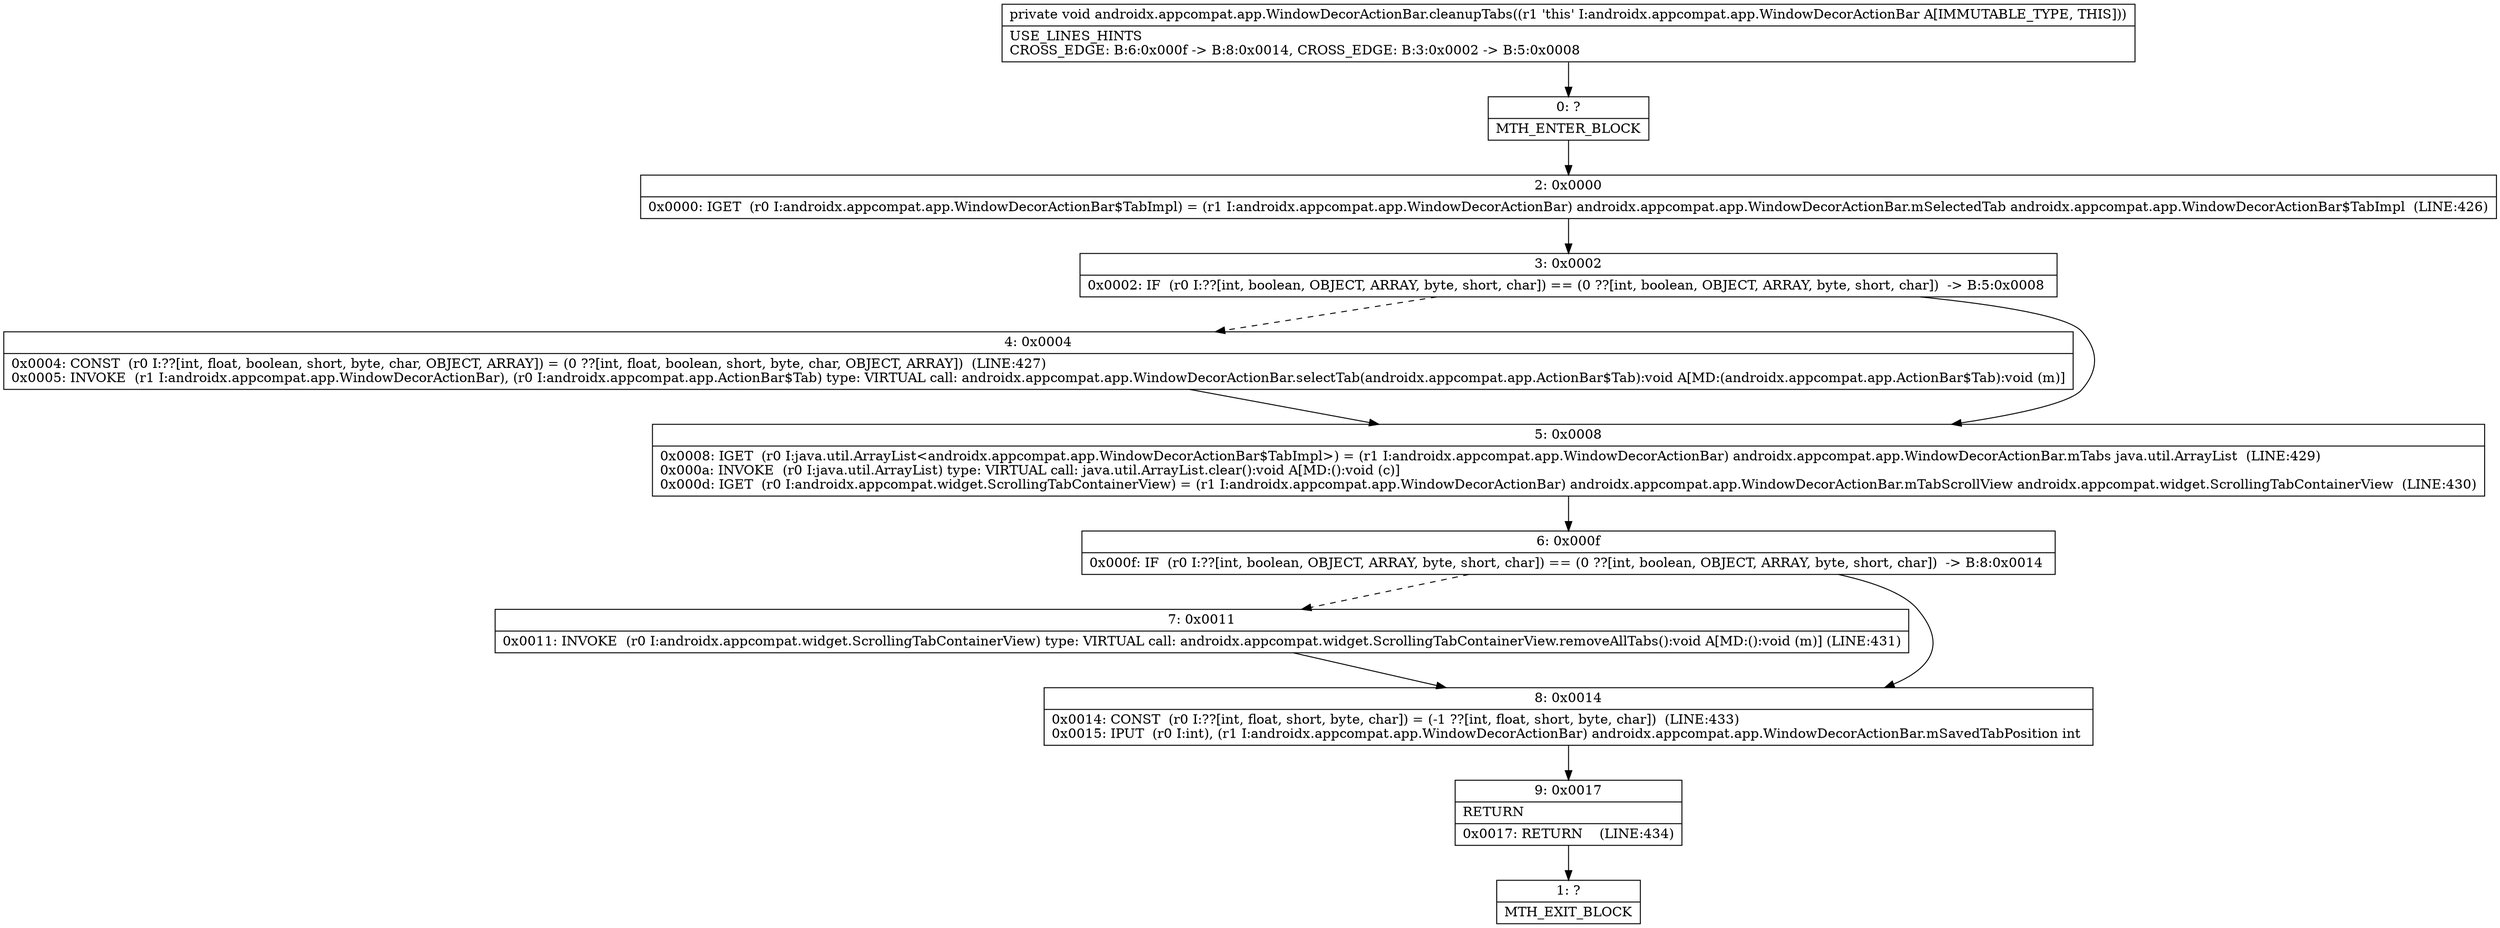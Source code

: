 digraph "CFG forandroidx.appcompat.app.WindowDecorActionBar.cleanupTabs()V" {
Node_0 [shape=record,label="{0\:\ ?|MTH_ENTER_BLOCK\l}"];
Node_2 [shape=record,label="{2\:\ 0x0000|0x0000: IGET  (r0 I:androidx.appcompat.app.WindowDecorActionBar$TabImpl) = (r1 I:androidx.appcompat.app.WindowDecorActionBar) androidx.appcompat.app.WindowDecorActionBar.mSelectedTab androidx.appcompat.app.WindowDecorActionBar$TabImpl  (LINE:426)\l}"];
Node_3 [shape=record,label="{3\:\ 0x0002|0x0002: IF  (r0 I:??[int, boolean, OBJECT, ARRAY, byte, short, char]) == (0 ??[int, boolean, OBJECT, ARRAY, byte, short, char])  \-\> B:5:0x0008 \l}"];
Node_4 [shape=record,label="{4\:\ 0x0004|0x0004: CONST  (r0 I:??[int, float, boolean, short, byte, char, OBJECT, ARRAY]) = (0 ??[int, float, boolean, short, byte, char, OBJECT, ARRAY])  (LINE:427)\l0x0005: INVOKE  (r1 I:androidx.appcompat.app.WindowDecorActionBar), (r0 I:androidx.appcompat.app.ActionBar$Tab) type: VIRTUAL call: androidx.appcompat.app.WindowDecorActionBar.selectTab(androidx.appcompat.app.ActionBar$Tab):void A[MD:(androidx.appcompat.app.ActionBar$Tab):void (m)]\l}"];
Node_5 [shape=record,label="{5\:\ 0x0008|0x0008: IGET  (r0 I:java.util.ArrayList\<androidx.appcompat.app.WindowDecorActionBar$TabImpl\>) = (r1 I:androidx.appcompat.app.WindowDecorActionBar) androidx.appcompat.app.WindowDecorActionBar.mTabs java.util.ArrayList  (LINE:429)\l0x000a: INVOKE  (r0 I:java.util.ArrayList) type: VIRTUAL call: java.util.ArrayList.clear():void A[MD:():void (c)]\l0x000d: IGET  (r0 I:androidx.appcompat.widget.ScrollingTabContainerView) = (r1 I:androidx.appcompat.app.WindowDecorActionBar) androidx.appcompat.app.WindowDecorActionBar.mTabScrollView androidx.appcompat.widget.ScrollingTabContainerView  (LINE:430)\l}"];
Node_6 [shape=record,label="{6\:\ 0x000f|0x000f: IF  (r0 I:??[int, boolean, OBJECT, ARRAY, byte, short, char]) == (0 ??[int, boolean, OBJECT, ARRAY, byte, short, char])  \-\> B:8:0x0014 \l}"];
Node_7 [shape=record,label="{7\:\ 0x0011|0x0011: INVOKE  (r0 I:androidx.appcompat.widget.ScrollingTabContainerView) type: VIRTUAL call: androidx.appcompat.widget.ScrollingTabContainerView.removeAllTabs():void A[MD:():void (m)] (LINE:431)\l}"];
Node_8 [shape=record,label="{8\:\ 0x0014|0x0014: CONST  (r0 I:??[int, float, short, byte, char]) = (\-1 ??[int, float, short, byte, char])  (LINE:433)\l0x0015: IPUT  (r0 I:int), (r1 I:androidx.appcompat.app.WindowDecorActionBar) androidx.appcompat.app.WindowDecorActionBar.mSavedTabPosition int \l}"];
Node_9 [shape=record,label="{9\:\ 0x0017|RETURN\l|0x0017: RETURN    (LINE:434)\l}"];
Node_1 [shape=record,label="{1\:\ ?|MTH_EXIT_BLOCK\l}"];
MethodNode[shape=record,label="{private void androidx.appcompat.app.WindowDecorActionBar.cleanupTabs((r1 'this' I:androidx.appcompat.app.WindowDecorActionBar A[IMMUTABLE_TYPE, THIS]))  | USE_LINES_HINTS\lCROSS_EDGE: B:6:0x000f \-\> B:8:0x0014, CROSS_EDGE: B:3:0x0002 \-\> B:5:0x0008\l}"];
MethodNode -> Node_0;Node_0 -> Node_2;
Node_2 -> Node_3;
Node_3 -> Node_4[style=dashed];
Node_3 -> Node_5;
Node_4 -> Node_5;
Node_5 -> Node_6;
Node_6 -> Node_7[style=dashed];
Node_6 -> Node_8;
Node_7 -> Node_8;
Node_8 -> Node_9;
Node_9 -> Node_1;
}

